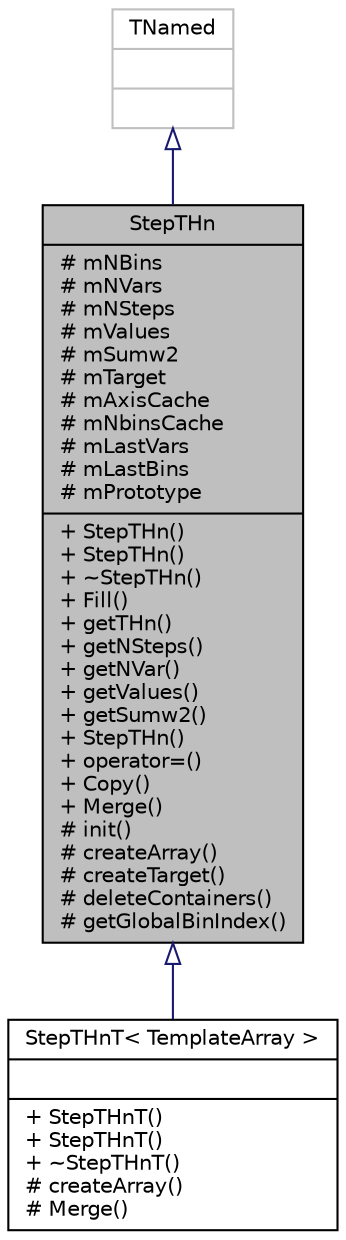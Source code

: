 digraph "StepTHn"
{
 // INTERACTIVE_SVG=YES
  bgcolor="transparent";
  edge [fontname="Helvetica",fontsize="10",labelfontname="Helvetica",labelfontsize="10"];
  node [fontname="Helvetica",fontsize="10",shape=record];
  Node0 [label="{StepTHn\n|# mNBins\l# mNVars\l# mNSteps\l# mValues\l# mSumw2\l# mTarget\l# mAxisCache\l# mNbinsCache\l# mLastVars\l# mLastBins\l# mPrototype\l|+ StepTHn()\l+ StepTHn()\l+ ~StepTHn()\l+ Fill()\l+ getTHn()\l+ getNSteps()\l+ getNVar()\l+ getValues()\l+ getSumw2()\l+ StepTHn()\l+ operator=()\l+ Copy()\l+ Merge()\l# init()\l# createArray()\l# createTarget()\l# deleteContainers()\l# getGlobalBinIndex()\l}",height=0.2,width=0.4,color="black", fillcolor="grey75", style="filled", fontcolor="black"];
  Node1 -> Node0 [dir="back",color="midnightblue",fontsize="10",style="solid",arrowtail="onormal",fontname="Helvetica"];
  Node1 [label="{TNamed\n||}",height=0.2,width=0.4,color="grey75"];
  Node0 -> Node2 [dir="back",color="midnightblue",fontsize="10",style="solid",arrowtail="onormal",fontname="Helvetica"];
  Node2 [label="{StepTHnT\< TemplateArray \>\n||+ StepTHnT()\l+ StepTHnT()\l+ ~StepTHnT()\l# createArray()\l# Merge()\l}",height=0.2,width=0.4,color="black",URL="$d2/d3f/classStepTHnT.html"];
}
